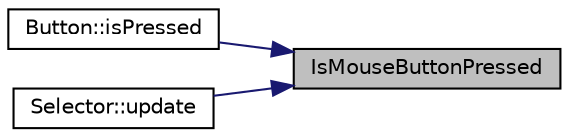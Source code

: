 digraph "IsMouseButtonPressed"
{
 // LATEX_PDF_SIZE
  edge [fontname="Helvetica",fontsize="10",labelfontname="Helvetica",labelfontsize="10"];
  node [fontname="Helvetica",fontsize="10",shape=record];
  rankdir="RL";
  Node1 [label="IsMouseButtonPressed",height=0.2,width=0.4,color="black", fillcolor="grey75", style="filled", fontcolor="black",tooltip=" "];
  Node1 -> Node2 [dir="back",color="midnightblue",fontsize="10",style="solid",fontname="Helvetica"];
  Node2 [label="Button::isPressed",height=0.2,width=0.4,color="black", fillcolor="white", style="filled",URL="$class_button.html#a6ed2a4b4e00facf5c42a11ecd1f4e1c7",tooltip=" "];
  Node1 -> Node3 [dir="back",color="midnightblue",fontsize="10",style="solid",fontname="Helvetica"];
  Node3 [label="Selector::update",height=0.2,width=0.4,color="black", fillcolor="white", style="filled",URL="$class_selector.html#af439e386f4628b176742b492c7daf55b",tooltip=" "];
}
